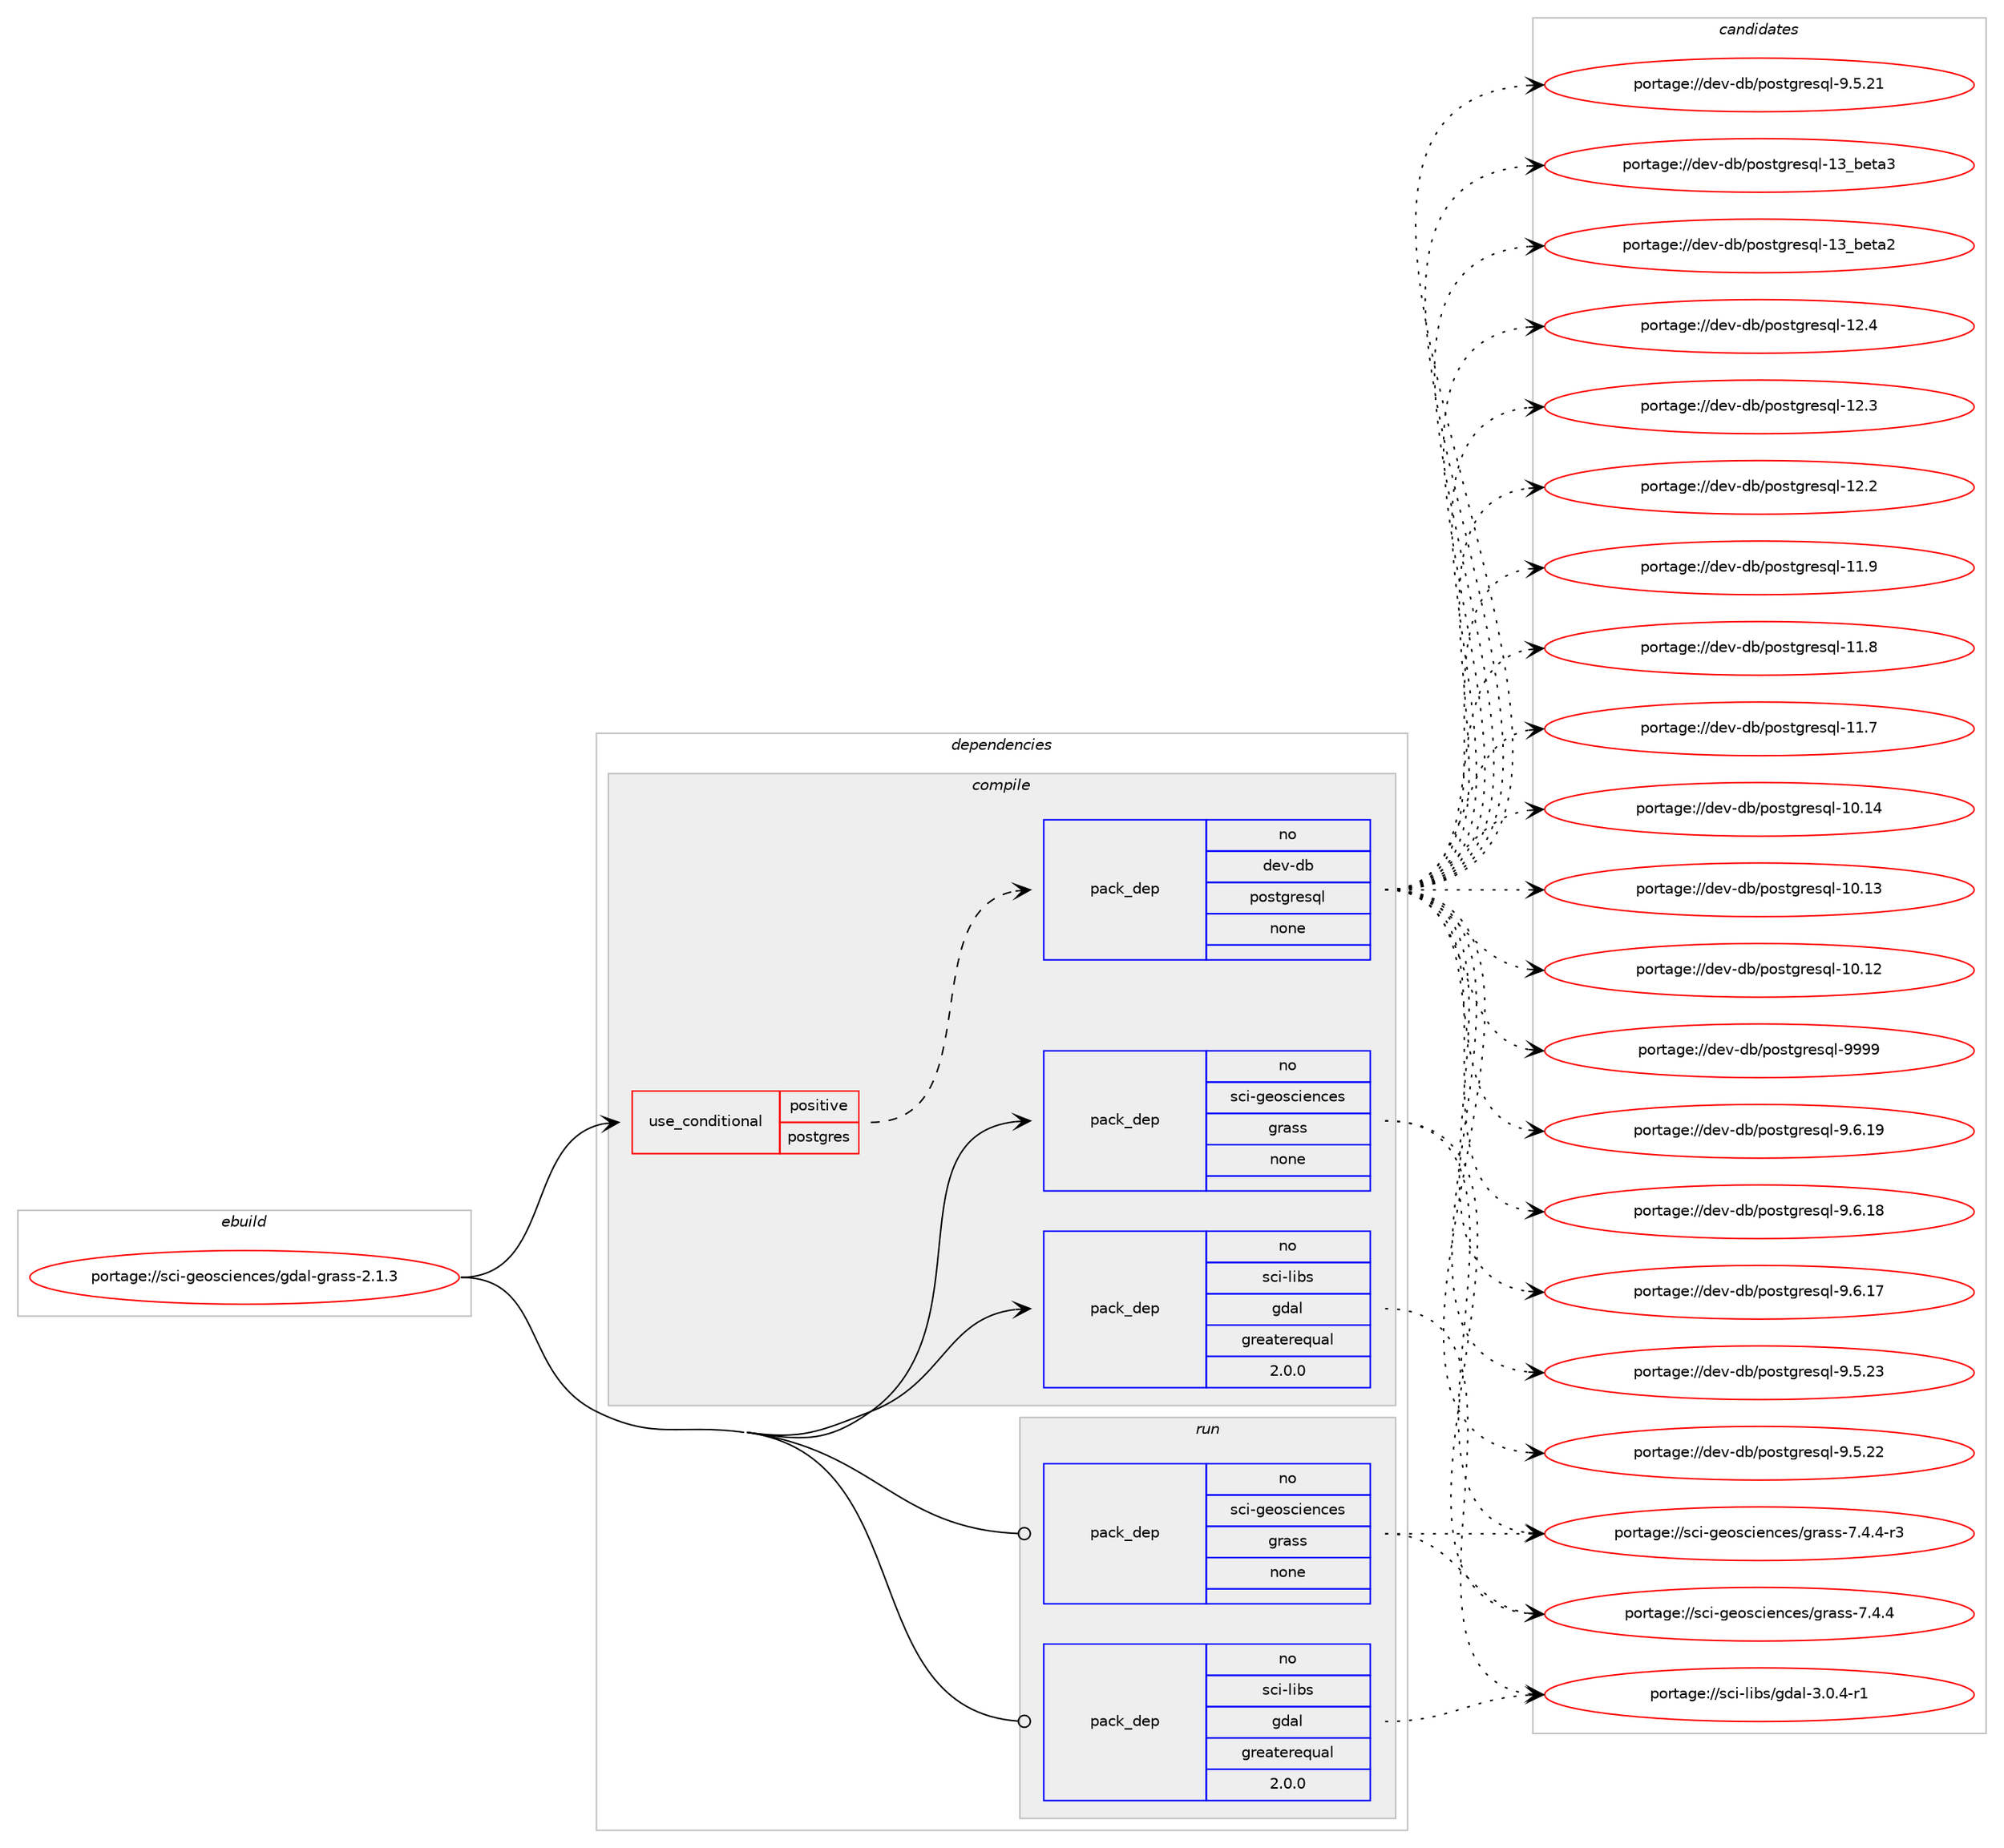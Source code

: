 digraph prolog {

# *************
# Graph options
# *************

newrank=true;
concentrate=true;
compound=true;
graph [rankdir=LR,fontname=Helvetica,fontsize=10,ranksep=1.5];#, ranksep=2.5, nodesep=0.2];
edge  [arrowhead=vee];
node  [fontname=Helvetica,fontsize=10];

# **********
# The ebuild
# **********

subgraph cluster_leftcol {
color=gray;
rank=same;
label=<<i>ebuild</i>>;
id [label="portage://sci-geosciences/gdal-grass-2.1.3", color=red, width=4, href="../sci-geosciences/gdal-grass-2.1.3.svg"];
}

# ****************
# The dependencies
# ****************

subgraph cluster_midcol {
color=gray;
label=<<i>dependencies</i>>;
subgraph cluster_compile {
fillcolor="#eeeeee";
style=filled;
label=<<i>compile</i>>;
subgraph cond420 {
dependency3048 [label=<<TABLE BORDER="0" CELLBORDER="1" CELLSPACING="0" CELLPADDING="4"><TR><TD ROWSPAN="3" CELLPADDING="10">use_conditional</TD></TR><TR><TD>positive</TD></TR><TR><TD>postgres</TD></TR></TABLE>>, shape=none, color=red];
subgraph pack2569 {
dependency3049 [label=<<TABLE BORDER="0" CELLBORDER="1" CELLSPACING="0" CELLPADDING="4" WIDTH="220"><TR><TD ROWSPAN="6" CELLPADDING="30">pack_dep</TD></TR><TR><TD WIDTH="110">no</TD></TR><TR><TD>dev-db</TD></TR><TR><TD>postgresql</TD></TR><TR><TD>none</TD></TR><TR><TD></TD></TR></TABLE>>, shape=none, color=blue];
}
dependency3048:e -> dependency3049:w [weight=20,style="dashed",arrowhead="vee"];
}
id:e -> dependency3048:w [weight=20,style="solid",arrowhead="vee"];
subgraph pack2570 {
dependency3050 [label=<<TABLE BORDER="0" CELLBORDER="1" CELLSPACING="0" CELLPADDING="4" WIDTH="220"><TR><TD ROWSPAN="6" CELLPADDING="30">pack_dep</TD></TR><TR><TD WIDTH="110">no</TD></TR><TR><TD>sci-geosciences</TD></TR><TR><TD>grass</TD></TR><TR><TD>none</TD></TR><TR><TD></TD></TR></TABLE>>, shape=none, color=blue];
}
id:e -> dependency3050:w [weight=20,style="solid",arrowhead="vee"];
subgraph pack2571 {
dependency3051 [label=<<TABLE BORDER="0" CELLBORDER="1" CELLSPACING="0" CELLPADDING="4" WIDTH="220"><TR><TD ROWSPAN="6" CELLPADDING="30">pack_dep</TD></TR><TR><TD WIDTH="110">no</TD></TR><TR><TD>sci-libs</TD></TR><TR><TD>gdal</TD></TR><TR><TD>greaterequal</TD></TR><TR><TD>2.0.0</TD></TR></TABLE>>, shape=none, color=blue];
}
id:e -> dependency3051:w [weight=20,style="solid",arrowhead="vee"];
}
subgraph cluster_compileandrun {
fillcolor="#eeeeee";
style=filled;
label=<<i>compile and run</i>>;
}
subgraph cluster_run {
fillcolor="#eeeeee";
style=filled;
label=<<i>run</i>>;
subgraph pack2572 {
dependency3052 [label=<<TABLE BORDER="0" CELLBORDER="1" CELLSPACING="0" CELLPADDING="4" WIDTH="220"><TR><TD ROWSPAN="6" CELLPADDING="30">pack_dep</TD></TR><TR><TD WIDTH="110">no</TD></TR><TR><TD>sci-geosciences</TD></TR><TR><TD>grass</TD></TR><TR><TD>none</TD></TR><TR><TD></TD></TR></TABLE>>, shape=none, color=blue];
}
id:e -> dependency3052:w [weight=20,style="solid",arrowhead="odot"];
subgraph pack2573 {
dependency3053 [label=<<TABLE BORDER="0" CELLBORDER="1" CELLSPACING="0" CELLPADDING="4" WIDTH="220"><TR><TD ROWSPAN="6" CELLPADDING="30">pack_dep</TD></TR><TR><TD WIDTH="110">no</TD></TR><TR><TD>sci-libs</TD></TR><TR><TD>gdal</TD></TR><TR><TD>greaterequal</TD></TR><TR><TD>2.0.0</TD></TR></TABLE>>, shape=none, color=blue];
}
id:e -> dependency3053:w [weight=20,style="solid",arrowhead="odot"];
}
}

# **************
# The candidates
# **************

subgraph cluster_choices {
rank=same;
color=gray;
label=<<i>candidates</i>>;

subgraph choice2569 {
color=black;
nodesep=1;
choice1001011184510098471121111151161031141011151131084557575757 [label="portage://dev-db/postgresql-9999", color=red, width=4,href="../dev-db/postgresql-9999.svg"];
choice10010111845100984711211111511610311410111511310845574654464957 [label="portage://dev-db/postgresql-9.6.19", color=red, width=4,href="../dev-db/postgresql-9.6.19.svg"];
choice10010111845100984711211111511610311410111511310845574654464956 [label="portage://dev-db/postgresql-9.6.18", color=red, width=4,href="../dev-db/postgresql-9.6.18.svg"];
choice10010111845100984711211111511610311410111511310845574654464955 [label="portage://dev-db/postgresql-9.6.17", color=red, width=4,href="../dev-db/postgresql-9.6.17.svg"];
choice10010111845100984711211111511610311410111511310845574653465051 [label="portage://dev-db/postgresql-9.5.23", color=red, width=4,href="../dev-db/postgresql-9.5.23.svg"];
choice10010111845100984711211111511610311410111511310845574653465050 [label="portage://dev-db/postgresql-9.5.22", color=red, width=4,href="../dev-db/postgresql-9.5.22.svg"];
choice10010111845100984711211111511610311410111511310845574653465049 [label="portage://dev-db/postgresql-9.5.21", color=red, width=4,href="../dev-db/postgresql-9.5.21.svg"];
choice10010111845100984711211111511610311410111511310845495195981011169751 [label="portage://dev-db/postgresql-13_beta3", color=red, width=4,href="../dev-db/postgresql-13_beta3.svg"];
choice10010111845100984711211111511610311410111511310845495195981011169750 [label="portage://dev-db/postgresql-13_beta2", color=red, width=4,href="../dev-db/postgresql-13_beta2.svg"];
choice1001011184510098471121111151161031141011151131084549504652 [label="portage://dev-db/postgresql-12.4", color=red, width=4,href="../dev-db/postgresql-12.4.svg"];
choice1001011184510098471121111151161031141011151131084549504651 [label="portage://dev-db/postgresql-12.3", color=red, width=4,href="../dev-db/postgresql-12.3.svg"];
choice1001011184510098471121111151161031141011151131084549504650 [label="portage://dev-db/postgresql-12.2", color=red, width=4,href="../dev-db/postgresql-12.2.svg"];
choice1001011184510098471121111151161031141011151131084549494657 [label="portage://dev-db/postgresql-11.9", color=red, width=4,href="../dev-db/postgresql-11.9.svg"];
choice1001011184510098471121111151161031141011151131084549494656 [label="portage://dev-db/postgresql-11.8", color=red, width=4,href="../dev-db/postgresql-11.8.svg"];
choice1001011184510098471121111151161031141011151131084549494655 [label="portage://dev-db/postgresql-11.7", color=red, width=4,href="../dev-db/postgresql-11.7.svg"];
choice100101118451009847112111115116103114101115113108454948464952 [label="portage://dev-db/postgresql-10.14", color=red, width=4,href="../dev-db/postgresql-10.14.svg"];
choice100101118451009847112111115116103114101115113108454948464951 [label="portage://dev-db/postgresql-10.13", color=red, width=4,href="../dev-db/postgresql-10.13.svg"];
choice100101118451009847112111115116103114101115113108454948464950 [label="portage://dev-db/postgresql-10.12", color=red, width=4,href="../dev-db/postgresql-10.12.svg"];
dependency3049:e -> choice1001011184510098471121111151161031141011151131084557575757:w [style=dotted,weight="100"];
dependency3049:e -> choice10010111845100984711211111511610311410111511310845574654464957:w [style=dotted,weight="100"];
dependency3049:e -> choice10010111845100984711211111511610311410111511310845574654464956:w [style=dotted,weight="100"];
dependency3049:e -> choice10010111845100984711211111511610311410111511310845574654464955:w [style=dotted,weight="100"];
dependency3049:e -> choice10010111845100984711211111511610311410111511310845574653465051:w [style=dotted,weight="100"];
dependency3049:e -> choice10010111845100984711211111511610311410111511310845574653465050:w [style=dotted,weight="100"];
dependency3049:e -> choice10010111845100984711211111511610311410111511310845574653465049:w [style=dotted,weight="100"];
dependency3049:e -> choice10010111845100984711211111511610311410111511310845495195981011169751:w [style=dotted,weight="100"];
dependency3049:e -> choice10010111845100984711211111511610311410111511310845495195981011169750:w [style=dotted,weight="100"];
dependency3049:e -> choice1001011184510098471121111151161031141011151131084549504652:w [style=dotted,weight="100"];
dependency3049:e -> choice1001011184510098471121111151161031141011151131084549504651:w [style=dotted,weight="100"];
dependency3049:e -> choice1001011184510098471121111151161031141011151131084549504650:w [style=dotted,weight="100"];
dependency3049:e -> choice1001011184510098471121111151161031141011151131084549494657:w [style=dotted,weight="100"];
dependency3049:e -> choice1001011184510098471121111151161031141011151131084549494656:w [style=dotted,weight="100"];
dependency3049:e -> choice1001011184510098471121111151161031141011151131084549494655:w [style=dotted,weight="100"];
dependency3049:e -> choice100101118451009847112111115116103114101115113108454948464952:w [style=dotted,weight="100"];
dependency3049:e -> choice100101118451009847112111115116103114101115113108454948464951:w [style=dotted,weight="100"];
dependency3049:e -> choice100101118451009847112111115116103114101115113108454948464950:w [style=dotted,weight="100"];
}
subgraph choice2570 {
color=black;
nodesep=1;
choice1159910545103101111115991051011109910111547103114971151154555465246524511451 [label="portage://sci-geosciences/grass-7.4.4-r3", color=red, width=4,href="../sci-geosciences/grass-7.4.4-r3.svg"];
choice115991054510310111111599105101110991011154710311497115115455546524652 [label="portage://sci-geosciences/grass-7.4.4", color=red, width=4,href="../sci-geosciences/grass-7.4.4.svg"];
dependency3050:e -> choice1159910545103101111115991051011109910111547103114971151154555465246524511451:w [style=dotted,weight="100"];
dependency3050:e -> choice115991054510310111111599105101110991011154710311497115115455546524652:w [style=dotted,weight="100"];
}
subgraph choice2571 {
color=black;
nodesep=1;
choice11599105451081059811547103100971084551464846524511449 [label="portage://sci-libs/gdal-3.0.4-r1", color=red, width=4,href="../sci-libs/gdal-3.0.4-r1.svg"];
dependency3051:e -> choice11599105451081059811547103100971084551464846524511449:w [style=dotted,weight="100"];
}
subgraph choice2572 {
color=black;
nodesep=1;
choice1159910545103101111115991051011109910111547103114971151154555465246524511451 [label="portage://sci-geosciences/grass-7.4.4-r3", color=red, width=4,href="../sci-geosciences/grass-7.4.4-r3.svg"];
choice115991054510310111111599105101110991011154710311497115115455546524652 [label="portage://sci-geosciences/grass-7.4.4", color=red, width=4,href="../sci-geosciences/grass-7.4.4.svg"];
dependency3052:e -> choice1159910545103101111115991051011109910111547103114971151154555465246524511451:w [style=dotted,weight="100"];
dependency3052:e -> choice115991054510310111111599105101110991011154710311497115115455546524652:w [style=dotted,weight="100"];
}
subgraph choice2573 {
color=black;
nodesep=1;
choice11599105451081059811547103100971084551464846524511449 [label="portage://sci-libs/gdal-3.0.4-r1", color=red, width=4,href="../sci-libs/gdal-3.0.4-r1.svg"];
dependency3053:e -> choice11599105451081059811547103100971084551464846524511449:w [style=dotted,weight="100"];
}
}

}
